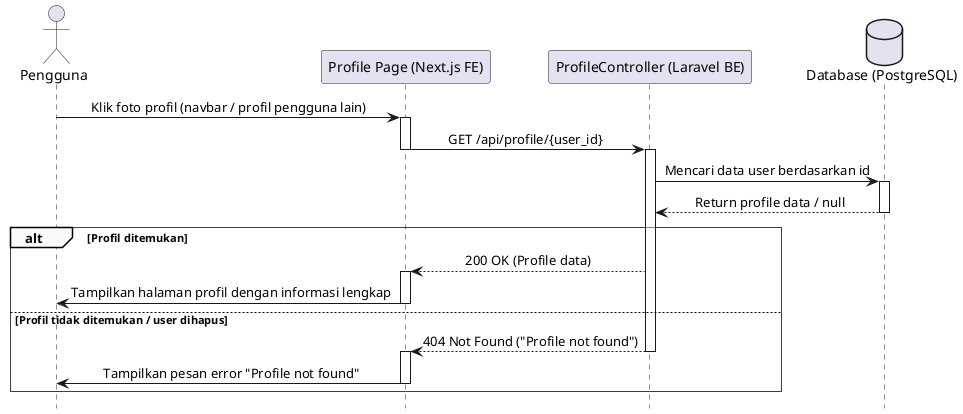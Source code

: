 @startuml
' === Styling ===
skinparam sequence {
    LifelineFooterStrategy none
    MessageAlign center
    ArrowThickness 1
    ParticipantPadding 20
    GroupBorderThickness 0.5
    GroupBackgroundColor #F9F9F9
}
hide footbox

' === Participants ===
actor Pengguna
participant "Profile Page (Next.js FE)" as FE
participant "ProfileController (Laravel BE)" as BE
database "Database (PostgreSQL)" as DB

' === Normal Flow: Melihat Profil ===
Pengguna -> FE: Klik foto profil (navbar / profil pengguna lain)
activate FE
FE -> BE: GET /api/profile/{user_id}
deactivate FE
activate BE

BE -> DB: Mencari data user berdasarkan id
activate DB
DB --> BE: Return profile data / null
deactivate DB

alt Profil ditemukan
    BE --> FE: 200 OK (Profile data)
    activate FE
    FE -> Pengguna: Tampilkan halaman profil dengan informasi lengkap
    deactivate FE

else Profil tidak ditemukan / user dihapus
    BE --> FE: 404 Not Found ("Profile not found")
    deactivate BE
    activate FE
    FE -> Pengguna: Tampilkan pesan error "Profile not found"
    deactivate FE
end
@enduml
